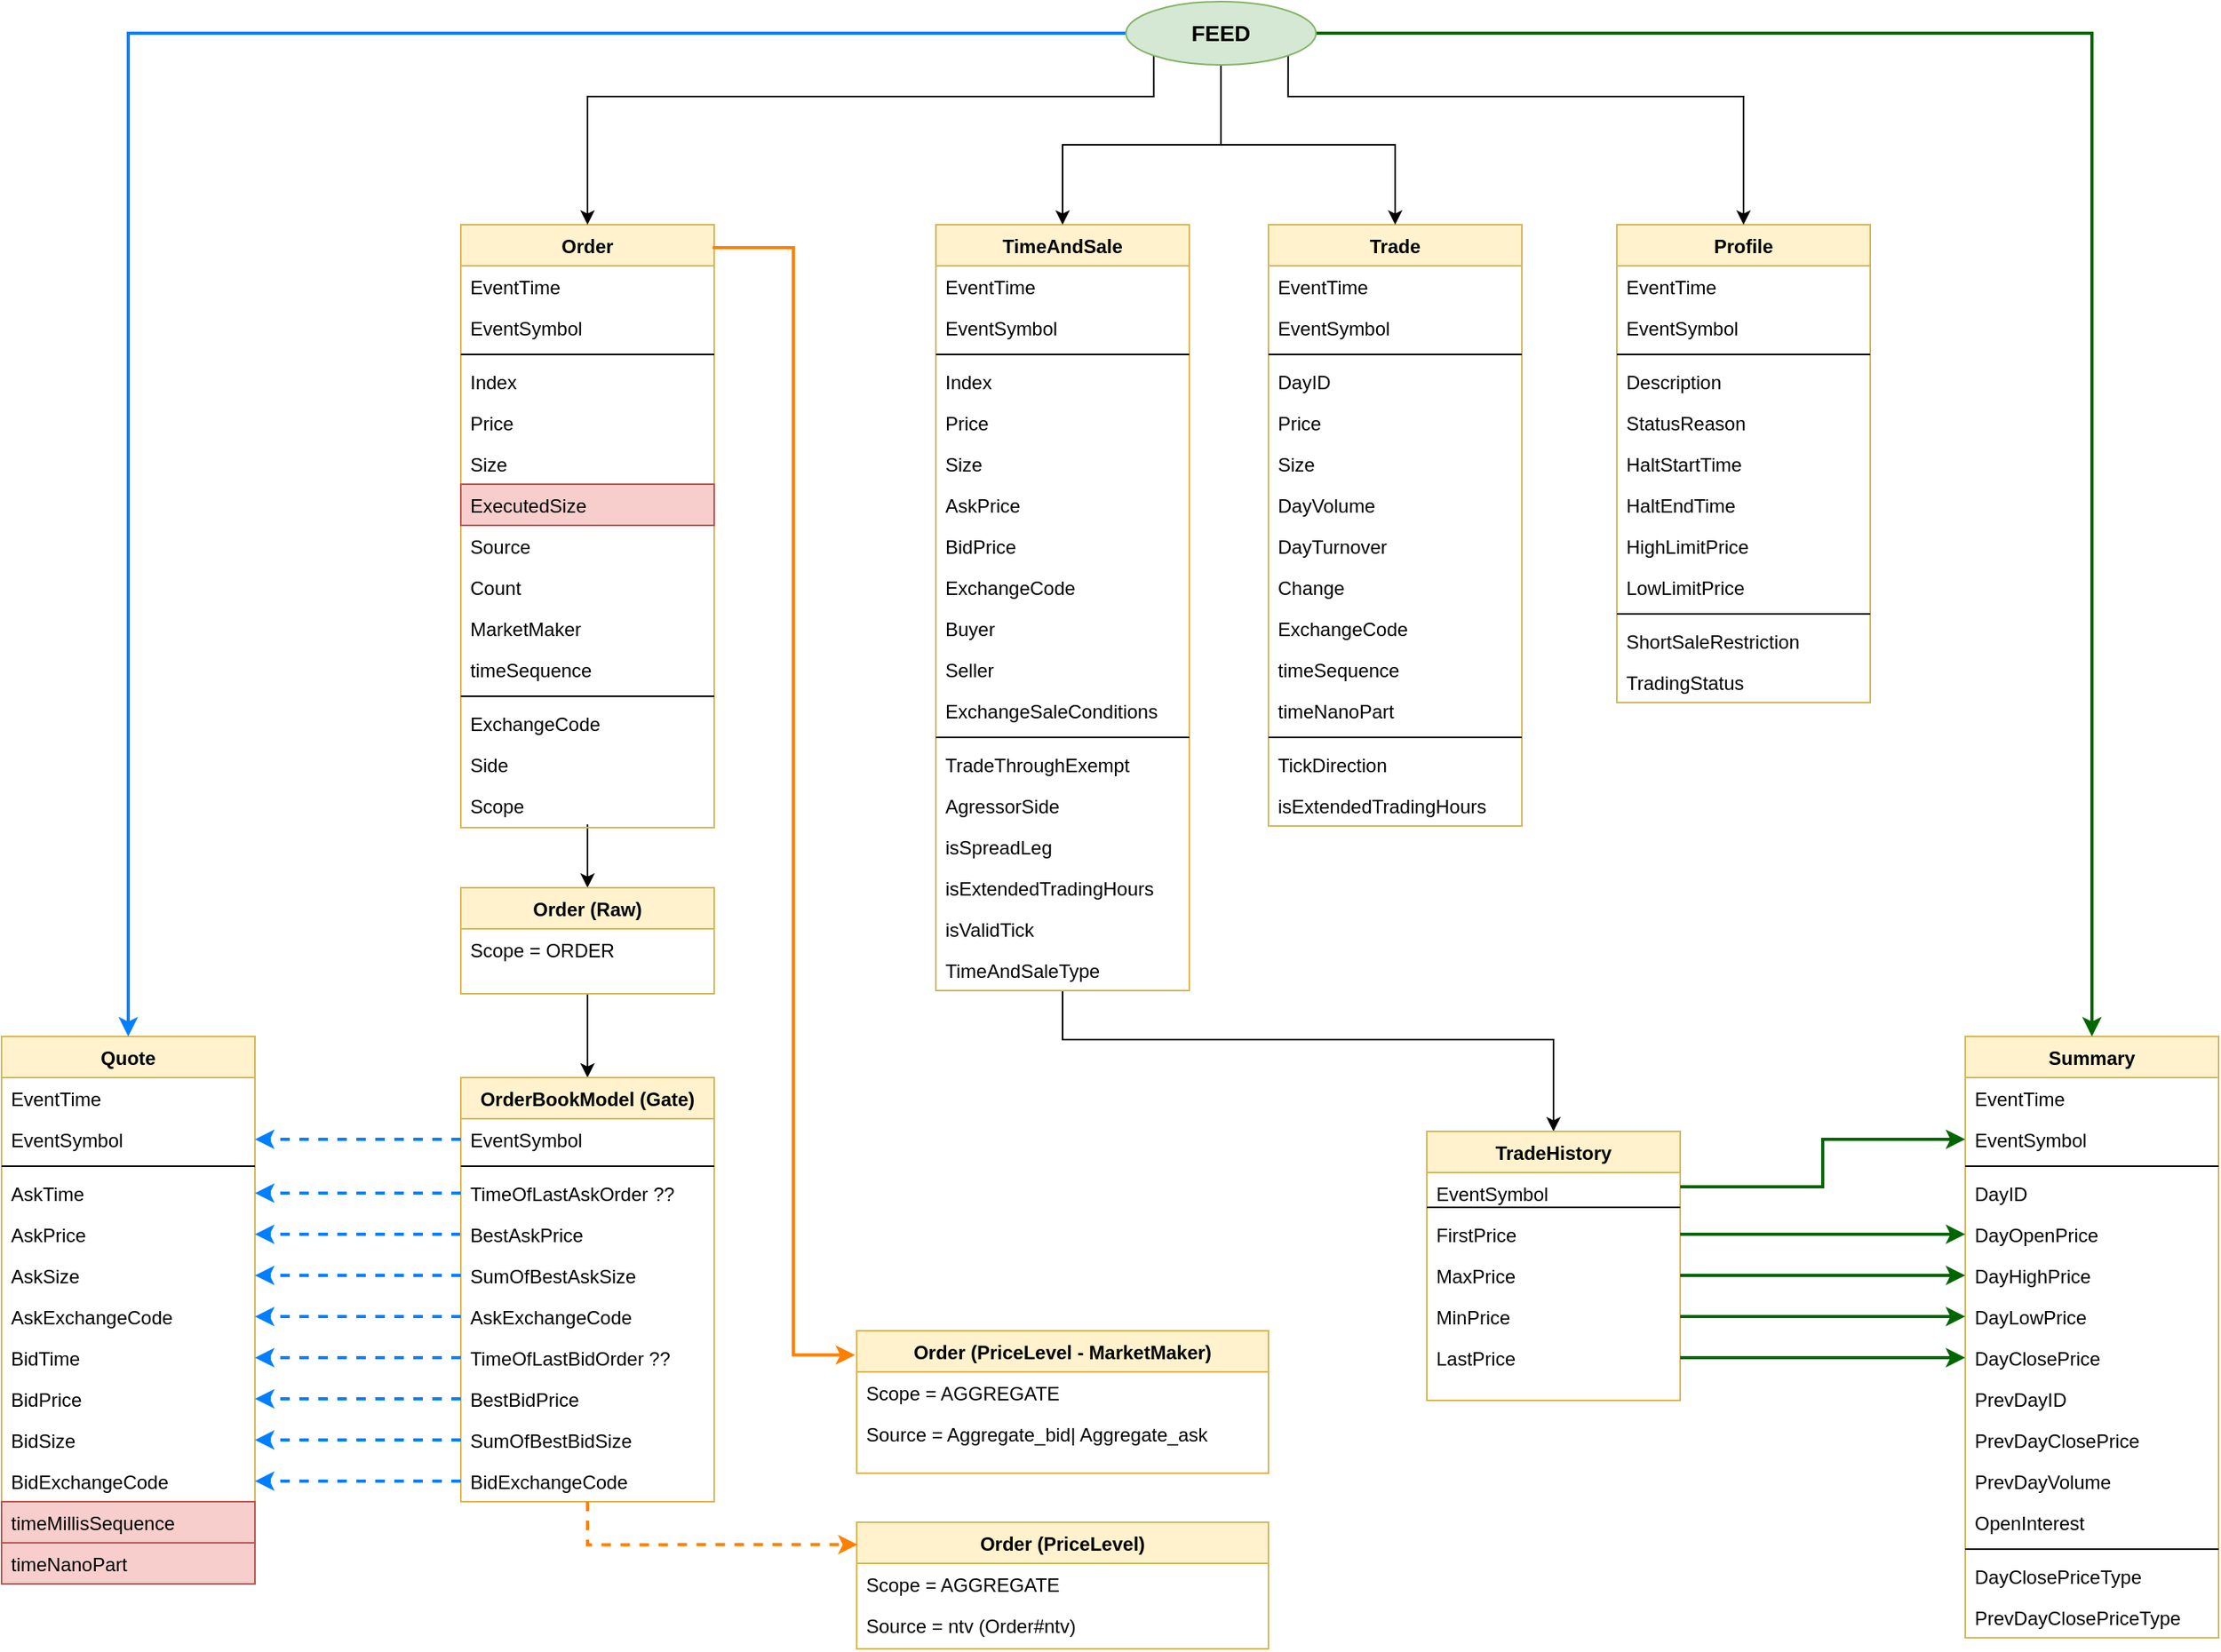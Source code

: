 <mxfile version="14.4.8" type="github">
  <diagram id="C5RBs43oDa-KdzZeNtuy" name="Page-1">
    <mxGraphModel dx="1422" dy="1931" grid="1" gridSize="10" guides="1" tooltips="1" connect="1" arrows="1" fold="1" page="1" pageScale="1" pageWidth="827" pageHeight="1169" math="0" shadow="0">
      <root>
        <mxCell id="WIyWlLk6GJQsqaUBKTNV-0" />
        <mxCell id="WIyWlLk6GJQsqaUBKTNV-1" parent="WIyWlLk6GJQsqaUBKTNV-0" />
        <mxCell id="zkfFHV4jXpPFQw0GAbJ--0" value="Quote" style="swimlane;fontStyle=1;align=center;verticalAlign=top;childLayout=stackLayout;horizontal=1;startSize=26;horizontalStack=0;resizeParent=1;resizeLast=0;collapsible=1;marginBottom=0;rounded=0;shadow=0;strokeWidth=1;fillColor=#fff2cc;strokeColor=#d6b656;" parent="WIyWlLk6GJQsqaUBKTNV-1" vertex="1">
          <mxGeometry x="80" y="534" width="160" height="346" as="geometry">
            <mxRectangle x="230" y="140" width="160" height="26" as="alternateBounds" />
          </mxGeometry>
        </mxCell>
        <mxCell id="zkfFHV4jXpPFQw0GAbJ--2" value="EventTime&#xa;" style="text;align=left;verticalAlign=top;spacingLeft=4;spacingRight=4;overflow=hidden;rotatable=0;points=[[0,0.5],[1,0.5]];portConstraint=eastwest;rounded=0;shadow=0;html=0;" parent="zkfFHV4jXpPFQw0GAbJ--0" vertex="1">
          <mxGeometry y="26" width="160" height="26" as="geometry" />
        </mxCell>
        <mxCell id="zkfFHV4jXpPFQw0GAbJ--1" value="EventSymbol" style="text;align=left;verticalAlign=top;spacingLeft=4;spacingRight=4;overflow=hidden;rotatable=0;points=[[0,0.5],[1,0.5]];portConstraint=eastwest;" parent="zkfFHV4jXpPFQw0GAbJ--0" vertex="1">
          <mxGeometry y="52" width="160" height="26" as="geometry" />
        </mxCell>
        <mxCell id="krHpVS8leyjAS-_J_atc-15" value="" style="line;html=1;strokeWidth=1;align=left;verticalAlign=middle;spacingTop=-1;spacingLeft=3;spacingRight=3;rotatable=0;labelPosition=right;points=[];portConstraint=eastwest;" parent="zkfFHV4jXpPFQw0GAbJ--0" vertex="1">
          <mxGeometry y="78" width="160" height="8" as="geometry" />
        </mxCell>
        <mxCell id="krHpVS8leyjAS-_J_atc-2" value="AskTime&#xa;" style="text;align=left;verticalAlign=top;spacingLeft=4;spacingRight=4;overflow=hidden;rotatable=0;points=[[0,0.5],[1,0.5]];portConstraint=eastwest;rounded=0;shadow=0;html=0;" parent="zkfFHV4jXpPFQw0GAbJ--0" vertex="1">
          <mxGeometry y="86" width="160" height="26" as="geometry" />
        </mxCell>
        <mxCell id="zkfFHV4jXpPFQw0GAbJ--3" value="AskPrice" style="text;align=left;verticalAlign=top;spacingLeft=4;spacingRight=4;overflow=hidden;rotatable=0;points=[[0,0.5],[1,0.5]];portConstraint=eastwest;rounded=0;shadow=0;html=0;" parent="zkfFHV4jXpPFQw0GAbJ--0" vertex="1">
          <mxGeometry y="112" width="160" height="26" as="geometry" />
        </mxCell>
        <mxCell id="krHpVS8leyjAS-_J_atc-11" value="AskSize" style="text;align=left;verticalAlign=top;spacingLeft=4;spacingRight=4;overflow=hidden;rotatable=0;points=[[0,0.5],[1,0.5]];portConstraint=eastwest;rounded=0;shadow=0;html=0;" parent="zkfFHV4jXpPFQw0GAbJ--0" vertex="1">
          <mxGeometry y="138" width="160" height="26" as="geometry" />
        </mxCell>
        <mxCell id="krHpVS8leyjAS-_J_atc-10" value="AskExchangeCode" style="text;align=left;verticalAlign=top;spacingLeft=4;spacingRight=4;overflow=hidden;rotatable=0;points=[[0,0.5],[1,0.5]];portConstraint=eastwest;rounded=0;shadow=0;html=0;" parent="zkfFHV4jXpPFQw0GAbJ--0" vertex="1">
          <mxGeometry y="164" width="160" height="26" as="geometry" />
        </mxCell>
        <mxCell id="krHpVS8leyjAS-_J_atc-8" value="BidTime&#xa;" style="text;align=left;verticalAlign=top;spacingLeft=4;spacingRight=4;overflow=hidden;rotatable=0;points=[[0,0.5],[1,0.5]];portConstraint=eastwest;rounded=0;shadow=0;html=0;" parent="zkfFHV4jXpPFQw0GAbJ--0" vertex="1">
          <mxGeometry y="190" width="160" height="26" as="geometry" />
        </mxCell>
        <mxCell id="krHpVS8leyjAS-_J_atc-9" value="BidPrice" style="text;align=left;verticalAlign=top;spacingLeft=4;spacingRight=4;overflow=hidden;rotatable=0;points=[[0,0.5],[1,0.5]];portConstraint=eastwest;rounded=0;shadow=0;html=0;" parent="zkfFHV4jXpPFQw0GAbJ--0" vertex="1">
          <mxGeometry y="216" width="160" height="26" as="geometry" />
        </mxCell>
        <mxCell id="krHpVS8leyjAS-_J_atc-12" value="BidSize" style="text;align=left;verticalAlign=top;spacingLeft=4;spacingRight=4;overflow=hidden;rotatable=0;points=[[0,0.5],[1,0.5]];portConstraint=eastwest;rounded=0;shadow=0;html=0;" parent="zkfFHV4jXpPFQw0GAbJ--0" vertex="1">
          <mxGeometry y="242" width="160" height="26" as="geometry" />
        </mxCell>
        <mxCell id="krHpVS8leyjAS-_J_atc-7" value="BidExchangeCode" style="text;align=left;verticalAlign=top;spacingLeft=4;spacingRight=4;overflow=hidden;rotatable=0;points=[[0,0.5],[1,0.5]];portConstraint=eastwest;rounded=0;shadow=0;html=0;" parent="zkfFHV4jXpPFQw0GAbJ--0" vertex="1">
          <mxGeometry y="268" width="160" height="26" as="geometry" />
        </mxCell>
        <mxCell id="krHpVS8leyjAS-_J_atc-13" value="timeMillisSequence" style="text;align=left;verticalAlign=top;spacingLeft=4;spacingRight=4;overflow=hidden;rotatable=0;points=[[0,0.5],[1,0.5]];portConstraint=eastwest;rounded=0;shadow=0;html=0;fillColor=#f8cecc;strokeColor=#b85450;" parent="zkfFHV4jXpPFQw0GAbJ--0" vertex="1">
          <mxGeometry y="294" width="160" height="26" as="geometry" />
        </mxCell>
        <mxCell id="krHpVS8leyjAS-_J_atc-73" value="timeNanoPart" style="text;align=left;verticalAlign=top;spacingLeft=4;spacingRight=4;overflow=hidden;rotatable=0;points=[[0,0.5],[1,0.5]];portConstraint=eastwest;fillColor=#f8cecc;strokeColor=#b85450;" parent="zkfFHV4jXpPFQw0GAbJ--0" vertex="1">
          <mxGeometry y="320" width="160" height="26" as="geometry" />
        </mxCell>
        <mxCell id="j6tMe1O-KUq-dETf8OQF-7" style="edgeStyle=orthogonalEdgeStyle;rounded=0;orthogonalLoop=1;jettySize=auto;html=1;entryX=0.5;entryY=0;entryDx=0;entryDy=0;" parent="WIyWlLk6GJQsqaUBKTNV-1" source="zkfFHV4jXpPFQw0GAbJ--6" target="j6tMe1O-KUq-dETf8OQF-0" edge="1">
          <mxGeometry relative="1" as="geometry">
            <Array as="points">
              <mxPoint x="750" y="536" />
              <mxPoint x="1060" y="536" />
            </Array>
          </mxGeometry>
        </mxCell>
        <mxCell id="zkfFHV4jXpPFQw0GAbJ--6" value="TimeAndSale" style="swimlane;fontStyle=1;align=center;verticalAlign=top;childLayout=stackLayout;horizontal=1;startSize=26;horizontalStack=0;resizeParent=1;resizeLast=0;collapsible=1;marginBottom=0;rounded=0;shadow=0;strokeWidth=1;fillColor=#fff2cc;strokeColor=#d6b656;" parent="WIyWlLk6GJQsqaUBKTNV-1" vertex="1">
          <mxGeometry x="670" y="21" width="160" height="484" as="geometry">
            <mxRectangle x="80" y="440" width="160" height="26" as="alternateBounds" />
          </mxGeometry>
        </mxCell>
        <mxCell id="krHpVS8leyjAS-_J_atc-5" value="EventTime&#xa;" style="text;align=left;verticalAlign=top;spacingLeft=4;spacingRight=4;overflow=hidden;rotatable=0;points=[[0,0.5],[1,0.5]];portConstraint=eastwest;rounded=0;shadow=0;html=0;" parent="zkfFHV4jXpPFQw0GAbJ--6" vertex="1">
          <mxGeometry y="26" width="160" height="26" as="geometry" />
        </mxCell>
        <mxCell id="krHpVS8leyjAS-_J_atc-6" value="EventSymbol" style="text;align=left;verticalAlign=top;spacingLeft=4;spacingRight=4;overflow=hidden;rotatable=0;points=[[0,0.5],[1,0.5]];portConstraint=eastwest;" parent="zkfFHV4jXpPFQw0GAbJ--6" vertex="1">
          <mxGeometry y="52" width="160" height="26" as="geometry" />
        </mxCell>
        <mxCell id="zkfFHV4jXpPFQw0GAbJ--9" value="" style="line;html=1;strokeWidth=1;align=left;verticalAlign=middle;spacingTop=-1;spacingLeft=3;spacingRight=3;rotatable=0;labelPosition=right;points=[];portConstraint=eastwest;" parent="zkfFHV4jXpPFQw0GAbJ--6" vertex="1">
          <mxGeometry y="78" width="160" height="8" as="geometry" />
        </mxCell>
        <mxCell id="krHpVS8leyjAS-_J_atc-26" value="Index" style="text;align=left;verticalAlign=top;spacingLeft=4;spacingRight=4;overflow=hidden;rotatable=0;points=[[0,0.5],[1,0.5]];portConstraint=eastwest;" parent="zkfFHV4jXpPFQw0GAbJ--6" vertex="1">
          <mxGeometry y="86" width="160" height="26" as="geometry" />
        </mxCell>
        <mxCell id="krHpVS8leyjAS-_J_atc-22" value="Price" style="text;align=left;verticalAlign=top;spacingLeft=4;spacingRight=4;overflow=hidden;rotatable=0;points=[[0,0.5],[1,0.5]];portConstraint=eastwest;" parent="zkfFHV4jXpPFQw0GAbJ--6" vertex="1">
          <mxGeometry y="112" width="160" height="26" as="geometry" />
        </mxCell>
        <mxCell id="krHpVS8leyjAS-_J_atc-23" value="Size" style="text;align=left;verticalAlign=top;spacingLeft=4;spacingRight=4;overflow=hidden;rotatable=0;points=[[0,0.5],[1,0.5]];portConstraint=eastwest;" parent="zkfFHV4jXpPFQw0GAbJ--6" vertex="1">
          <mxGeometry y="138" width="160" height="26" as="geometry" />
        </mxCell>
        <mxCell id="krHpVS8leyjAS-_J_atc-24" value="AskPrice" style="text;align=left;verticalAlign=top;spacingLeft=4;spacingRight=4;overflow=hidden;rotatable=0;points=[[0,0.5],[1,0.5]];portConstraint=eastwest;rounded=0;shadow=0;html=0;" parent="zkfFHV4jXpPFQw0GAbJ--6" vertex="1">
          <mxGeometry y="164" width="160" height="26" as="geometry" />
        </mxCell>
        <mxCell id="krHpVS8leyjAS-_J_atc-25" value="BidPrice" style="text;align=left;verticalAlign=top;spacingLeft=4;spacingRight=4;overflow=hidden;rotatable=0;points=[[0,0.5],[1,0.5]];portConstraint=eastwest;rounded=0;shadow=0;html=0;" parent="zkfFHV4jXpPFQw0GAbJ--6" vertex="1">
          <mxGeometry y="190" width="160" height="26" as="geometry" />
        </mxCell>
        <mxCell id="krHpVS8leyjAS-_J_atc-27" value="ExchangeCode" style="text;align=left;verticalAlign=top;spacingLeft=4;spacingRight=4;overflow=hidden;rotatable=0;points=[[0,0.5],[1,0.5]];portConstraint=eastwest;" parent="zkfFHV4jXpPFQw0GAbJ--6" vertex="1">
          <mxGeometry y="216" width="160" height="26" as="geometry" />
        </mxCell>
        <mxCell id="krHpVS8leyjAS-_J_atc-29" value="Buyer" style="text;align=left;verticalAlign=top;spacingLeft=4;spacingRight=4;overflow=hidden;rotatable=0;points=[[0,0.5],[1,0.5]];portConstraint=eastwest;" parent="zkfFHV4jXpPFQw0GAbJ--6" vertex="1">
          <mxGeometry y="242" width="160" height="26" as="geometry" />
        </mxCell>
        <mxCell id="krHpVS8leyjAS-_J_atc-30" value="Seller" style="text;align=left;verticalAlign=top;spacingLeft=4;spacingRight=4;overflow=hidden;rotatable=0;points=[[0,0.5],[1,0.5]];portConstraint=eastwest;" parent="zkfFHV4jXpPFQw0GAbJ--6" vertex="1">
          <mxGeometry y="268" width="160" height="26" as="geometry" />
        </mxCell>
        <mxCell id="krHpVS8leyjAS-_J_atc-31" value="ExchangeSaleConditions" style="text;align=left;verticalAlign=top;spacingLeft=4;spacingRight=4;overflow=hidden;rotatable=0;points=[[0,0.5],[1,0.5]];portConstraint=eastwest;" parent="zkfFHV4jXpPFQw0GAbJ--6" vertex="1">
          <mxGeometry y="294" width="160" height="26" as="geometry" />
        </mxCell>
        <mxCell id="krHpVS8leyjAS-_J_atc-38" value="" style="line;html=1;strokeWidth=1;align=left;verticalAlign=middle;spacingTop=-1;spacingLeft=3;spacingRight=3;rotatable=0;labelPosition=right;points=[];portConstraint=eastwest;" parent="zkfFHV4jXpPFQw0GAbJ--6" vertex="1">
          <mxGeometry y="320" width="160" height="8" as="geometry" />
        </mxCell>
        <mxCell id="krHpVS8leyjAS-_J_atc-32" value="TradeThroughExempt" style="text;align=left;verticalAlign=top;spacingLeft=4;spacingRight=4;overflow=hidden;rotatable=0;points=[[0,0.5],[1,0.5]];portConstraint=eastwest;" parent="zkfFHV4jXpPFQw0GAbJ--6" vertex="1">
          <mxGeometry y="328" width="160" height="26" as="geometry" />
        </mxCell>
        <mxCell id="krHpVS8leyjAS-_J_atc-33" value="AgressorSide" style="text;align=left;verticalAlign=top;spacingLeft=4;spacingRight=4;overflow=hidden;rotatable=0;points=[[0,0.5],[1,0.5]];portConstraint=eastwest;" parent="zkfFHV4jXpPFQw0GAbJ--6" vertex="1">
          <mxGeometry y="354" width="160" height="26" as="geometry" />
        </mxCell>
        <mxCell id="krHpVS8leyjAS-_J_atc-34" value="isSpreadLeg" style="text;align=left;verticalAlign=top;spacingLeft=4;spacingRight=4;overflow=hidden;rotatable=0;points=[[0,0.5],[1,0.5]];portConstraint=eastwest;" parent="zkfFHV4jXpPFQw0GAbJ--6" vertex="1">
          <mxGeometry y="380" width="160" height="26" as="geometry" />
        </mxCell>
        <mxCell id="krHpVS8leyjAS-_J_atc-35" value="isExtendedTradingHours" style="text;align=left;verticalAlign=top;spacingLeft=4;spacingRight=4;overflow=hidden;rotatable=0;points=[[0,0.5],[1,0.5]];portConstraint=eastwest;" parent="zkfFHV4jXpPFQw0GAbJ--6" vertex="1">
          <mxGeometry y="406" width="160" height="26" as="geometry" />
        </mxCell>
        <mxCell id="krHpVS8leyjAS-_J_atc-36" value="isValidTick" style="text;align=left;verticalAlign=top;spacingLeft=4;spacingRight=4;overflow=hidden;rotatable=0;points=[[0,0.5],[1,0.5]];portConstraint=eastwest;" parent="zkfFHV4jXpPFQw0GAbJ--6" vertex="1">
          <mxGeometry y="432" width="160" height="26" as="geometry" />
        </mxCell>
        <mxCell id="krHpVS8leyjAS-_J_atc-37" value="TimeAndSaleType" style="text;align=left;verticalAlign=top;spacingLeft=4;spacingRight=4;overflow=hidden;rotatable=0;points=[[0,0.5],[1,0.5]];portConstraint=eastwest;" parent="zkfFHV4jXpPFQw0GAbJ--6" vertex="1">
          <mxGeometry y="458" width="160" height="26" as="geometry" />
        </mxCell>
        <mxCell id="zkfFHV4jXpPFQw0GAbJ--13" value="Summary" style="swimlane;fontStyle=1;align=center;verticalAlign=top;childLayout=stackLayout;horizontal=1;startSize=26;horizontalStack=0;resizeParent=1;resizeLast=0;collapsible=1;marginBottom=0;rounded=0;shadow=0;strokeWidth=1;fillColor=#fff2cc;strokeColor=#d6b656;" parent="WIyWlLk6GJQsqaUBKTNV-1" vertex="1">
          <mxGeometry x="1320" y="534" width="160" height="380" as="geometry">
            <mxRectangle x="340" y="380" width="170" height="26" as="alternateBounds" />
          </mxGeometry>
        </mxCell>
        <mxCell id="krHpVS8leyjAS-_J_atc-3" value="EventTime&#xa;" style="text;align=left;verticalAlign=top;spacingLeft=4;spacingRight=4;overflow=hidden;rotatable=0;points=[[0,0.5],[1,0.5]];portConstraint=eastwest;rounded=0;shadow=0;html=0;" parent="zkfFHV4jXpPFQw0GAbJ--13" vertex="1">
          <mxGeometry y="26" width="160" height="26" as="geometry" />
        </mxCell>
        <mxCell id="krHpVS8leyjAS-_J_atc-4" value="EventSymbol" style="text;align=left;verticalAlign=top;spacingLeft=4;spacingRight=4;overflow=hidden;rotatable=0;points=[[0,0.5],[1,0.5]];portConstraint=eastwest;" parent="zkfFHV4jXpPFQw0GAbJ--13" vertex="1">
          <mxGeometry y="52" width="160" height="26" as="geometry" />
        </mxCell>
        <mxCell id="krHpVS8leyjAS-_J_atc-16" value="" style="line;html=1;strokeWidth=1;align=left;verticalAlign=middle;spacingTop=-1;spacingLeft=3;spacingRight=3;rotatable=0;labelPosition=right;points=[];portConstraint=eastwest;" parent="zkfFHV4jXpPFQw0GAbJ--13" vertex="1">
          <mxGeometry y="78" width="160" height="8" as="geometry" />
        </mxCell>
        <mxCell id="krHpVS8leyjAS-_J_atc-74" value="DayID" style="text;align=left;verticalAlign=top;spacingLeft=4;spacingRight=4;overflow=hidden;rotatable=0;points=[[0,0.5],[1,0.5]];portConstraint=eastwest;" parent="zkfFHV4jXpPFQw0GAbJ--13" vertex="1">
          <mxGeometry y="86" width="160" height="26" as="geometry" />
        </mxCell>
        <mxCell id="krHpVS8leyjAS-_J_atc-75" value="DayOpenPrice" style="text;align=left;verticalAlign=top;spacingLeft=4;spacingRight=4;overflow=hidden;rotatable=0;points=[[0,0.5],[1,0.5]];portConstraint=eastwest;" parent="zkfFHV4jXpPFQw0GAbJ--13" vertex="1">
          <mxGeometry y="112" width="160" height="26" as="geometry" />
        </mxCell>
        <mxCell id="krHpVS8leyjAS-_J_atc-76" value="DayHighPrice" style="text;align=left;verticalAlign=top;spacingLeft=4;spacingRight=4;overflow=hidden;rotatable=0;points=[[0,0.5],[1,0.5]];portConstraint=eastwest;" parent="zkfFHV4jXpPFQw0GAbJ--13" vertex="1">
          <mxGeometry y="138" width="160" height="26" as="geometry" />
        </mxCell>
        <mxCell id="krHpVS8leyjAS-_J_atc-77" value="DayLowPrice" style="text;align=left;verticalAlign=top;spacingLeft=4;spacingRight=4;overflow=hidden;rotatable=0;points=[[0,0.5],[1,0.5]];portConstraint=eastwest;" parent="zkfFHV4jXpPFQw0GAbJ--13" vertex="1">
          <mxGeometry y="164" width="160" height="26" as="geometry" />
        </mxCell>
        <mxCell id="krHpVS8leyjAS-_J_atc-78" value="DayClosePrice" style="text;align=left;verticalAlign=top;spacingLeft=4;spacingRight=4;overflow=hidden;rotatable=0;points=[[0,0.5],[1,0.5]];portConstraint=eastwest;" parent="zkfFHV4jXpPFQw0GAbJ--13" vertex="1">
          <mxGeometry y="190" width="160" height="26" as="geometry" />
        </mxCell>
        <mxCell id="krHpVS8leyjAS-_J_atc-79" value="PrevDayID" style="text;align=left;verticalAlign=top;spacingLeft=4;spacingRight=4;overflow=hidden;rotatable=0;points=[[0,0.5],[1,0.5]];portConstraint=eastwest;" parent="zkfFHV4jXpPFQw0GAbJ--13" vertex="1">
          <mxGeometry y="216" width="160" height="26" as="geometry" />
        </mxCell>
        <mxCell id="krHpVS8leyjAS-_J_atc-80" value="PrevDayClosePrice" style="text;align=left;verticalAlign=top;spacingLeft=4;spacingRight=4;overflow=hidden;rotatable=0;points=[[0,0.5],[1,0.5]];portConstraint=eastwest;" parent="zkfFHV4jXpPFQw0GAbJ--13" vertex="1">
          <mxGeometry y="242" width="160" height="26" as="geometry" />
        </mxCell>
        <mxCell id="krHpVS8leyjAS-_J_atc-81" value="PrevDayVolume" style="text;align=left;verticalAlign=top;spacingLeft=4;spacingRight=4;overflow=hidden;rotatable=0;points=[[0,0.5],[1,0.5]];portConstraint=eastwest;" parent="zkfFHV4jXpPFQw0GAbJ--13" vertex="1">
          <mxGeometry y="268" width="160" height="26" as="geometry" />
        </mxCell>
        <mxCell id="krHpVS8leyjAS-_J_atc-82" value="OpenInterest" style="text;align=left;verticalAlign=top;spacingLeft=4;spacingRight=4;overflow=hidden;rotatable=0;points=[[0,0.5],[1,0.5]];portConstraint=eastwest;" parent="zkfFHV4jXpPFQw0GAbJ--13" vertex="1">
          <mxGeometry y="294" width="160" height="26" as="geometry" />
        </mxCell>
        <mxCell id="krHpVS8leyjAS-_J_atc-85" value="" style="line;html=1;strokeWidth=1;align=left;verticalAlign=middle;spacingTop=-1;spacingLeft=3;spacingRight=3;rotatable=0;labelPosition=right;points=[];portConstraint=eastwest;" parent="zkfFHV4jXpPFQw0GAbJ--13" vertex="1">
          <mxGeometry y="320" width="160" height="8" as="geometry" />
        </mxCell>
        <mxCell id="krHpVS8leyjAS-_J_atc-83" value="DayClosePriceType" style="text;align=left;verticalAlign=top;spacingLeft=4;spacingRight=4;overflow=hidden;rotatable=0;points=[[0,0.5],[1,0.5]];portConstraint=eastwest;" parent="zkfFHV4jXpPFQw0GAbJ--13" vertex="1">
          <mxGeometry y="328" width="160" height="26" as="geometry" />
        </mxCell>
        <mxCell id="krHpVS8leyjAS-_J_atc-84" value="PrevDayClosePriceType" style="text;align=left;verticalAlign=top;spacingLeft=4;spacingRight=4;overflow=hidden;rotatable=0;points=[[0,0.5],[1,0.5]];portConstraint=eastwest;" parent="zkfFHV4jXpPFQw0GAbJ--13" vertex="1">
          <mxGeometry y="354" width="160" height="26" as="geometry" />
        </mxCell>
        <mxCell id="krHpVS8leyjAS-_J_atc-126" style="edgeStyle=orthogonalEdgeStyle;rounded=0;orthogonalLoop=1;jettySize=auto;html=1;entryX=0.5;entryY=0;entryDx=0;entryDy=0;fontSize=14;exitX=0.5;exitY=1;exitDx=0;exitDy=0;" parent="WIyWlLk6GJQsqaUBKTNV-1" source="krHpVS8leyjAS-_J_atc-171" target="krHpVS8leyjAS-_J_atc-103" edge="1">
          <mxGeometry relative="1" as="geometry" />
        </mxCell>
        <mxCell id="krHpVS8leyjAS-_J_atc-174" style="edgeStyle=orthogonalEdgeStyle;rounded=0;orthogonalLoop=1;jettySize=auto;html=1;entryX=0.5;entryY=0;entryDx=0;entryDy=0;strokeWidth=1;fontSize=14;exitX=0.5;exitY=1;exitDx=0;exitDy=0;" parent="WIyWlLk6GJQsqaUBKTNV-1" source="zkfFHV4jXpPFQw0GAbJ--17" target="krHpVS8leyjAS-_J_atc-171" edge="1">
          <mxGeometry relative="1" as="geometry">
            <mxPoint x="460" y="410" as="sourcePoint" />
            <Array as="points">
              <mxPoint x="450" y="400" />
              <mxPoint x="450" y="400" />
            </Array>
          </mxGeometry>
        </mxCell>
        <mxCell id="zkfFHV4jXpPFQw0GAbJ--17" value="Order" style="swimlane;fontStyle=1;align=center;verticalAlign=top;childLayout=stackLayout;horizontal=1;startSize=26;horizontalStack=0;resizeParent=1;resizeLast=0;collapsible=1;marginBottom=0;rounded=0;shadow=0;strokeWidth=1;fillColor=#fff2cc;strokeColor=#d6b656;" parent="WIyWlLk6GJQsqaUBKTNV-1" vertex="1">
          <mxGeometry x="370" y="21" width="160" height="381" as="geometry">
            <mxRectangle x="550" y="140" width="160" height="26" as="alternateBounds" />
          </mxGeometry>
        </mxCell>
        <mxCell id="krHpVS8leyjAS-_J_atc-1" value="EventTime&#xa;" style="text;align=left;verticalAlign=top;spacingLeft=4;spacingRight=4;overflow=hidden;rotatable=0;points=[[0,0.5],[1,0.5]];portConstraint=eastwest;rounded=0;shadow=0;html=0;" parent="zkfFHV4jXpPFQw0GAbJ--17" vertex="1">
          <mxGeometry y="26" width="160" height="26" as="geometry" />
        </mxCell>
        <mxCell id="krHpVS8leyjAS-_J_atc-0" value="EventSymbol" style="text;align=left;verticalAlign=top;spacingLeft=4;spacingRight=4;overflow=hidden;rotatable=0;points=[[0,0.5],[1,0.5]];portConstraint=eastwest;" parent="zkfFHV4jXpPFQw0GAbJ--17" vertex="1">
          <mxGeometry y="52" width="160" height="26" as="geometry" />
        </mxCell>
        <mxCell id="krHpVS8leyjAS-_J_atc-14" value="" style="line;html=1;strokeWidth=1;align=left;verticalAlign=middle;spacingTop=-1;spacingLeft=3;spacingRight=3;rotatable=0;labelPosition=right;points=[];portConstraint=eastwest;" parent="zkfFHV4jXpPFQw0GAbJ--17" vertex="1">
          <mxGeometry y="78" width="160" height="8" as="geometry" />
        </mxCell>
        <mxCell id="zkfFHV4jXpPFQw0GAbJ--18" value="Index" style="text;align=left;verticalAlign=top;spacingLeft=4;spacingRight=4;overflow=hidden;rotatable=0;points=[[0,0.5],[1,0.5]];portConstraint=eastwest;" parent="zkfFHV4jXpPFQw0GAbJ--17" vertex="1">
          <mxGeometry y="86" width="160" height="26" as="geometry" />
        </mxCell>
        <mxCell id="krHpVS8leyjAS-_J_atc-17" value="Price" style="text;align=left;verticalAlign=top;spacingLeft=4;spacingRight=4;overflow=hidden;rotatable=0;points=[[0,0.5],[1,0.5]];portConstraint=eastwest;" parent="zkfFHV4jXpPFQw0GAbJ--17" vertex="1">
          <mxGeometry y="112" width="160" height="26" as="geometry" />
        </mxCell>
        <mxCell id="krHpVS8leyjAS-_J_atc-18" value="Size" style="text;align=left;verticalAlign=top;spacingLeft=4;spacingRight=4;overflow=hidden;rotatable=0;points=[[0,0.5],[1,0.5]];portConstraint=eastwest;" parent="zkfFHV4jXpPFQw0GAbJ--17" vertex="1">
          <mxGeometry y="138" width="160" height="26" as="geometry" />
        </mxCell>
        <mxCell id="krHpVS8leyjAS-_J_atc-20" value="ExecutedSize" style="text;align=left;verticalAlign=top;spacingLeft=4;spacingRight=4;overflow=hidden;rotatable=0;points=[[0,0.5],[1,0.5]];portConstraint=eastwest;fillColor=#f8cecc;strokeColor=#b85450;" parent="zkfFHV4jXpPFQw0GAbJ--17" vertex="1">
          <mxGeometry y="164" width="160" height="26" as="geometry" />
        </mxCell>
        <mxCell id="krHpVS8leyjAS-_J_atc-21" value="Source" style="text;align=left;verticalAlign=top;spacingLeft=4;spacingRight=4;overflow=hidden;rotatable=0;points=[[0,0.5],[1,0.5]];portConstraint=eastwest;" parent="zkfFHV4jXpPFQw0GAbJ--17" vertex="1">
          <mxGeometry y="190" width="160" height="26" as="geometry" />
        </mxCell>
        <mxCell id="zkfFHV4jXpPFQw0GAbJ--22" value="Count" style="text;align=left;verticalAlign=top;spacingLeft=4;spacingRight=4;overflow=hidden;rotatable=0;points=[[0,0.5],[1,0.5]];portConstraint=eastwest;rounded=0;shadow=0;html=0;" parent="zkfFHV4jXpPFQw0GAbJ--17" vertex="1">
          <mxGeometry y="216" width="160" height="26" as="geometry" />
        </mxCell>
        <mxCell id="zkfFHV4jXpPFQw0GAbJ--21" value="MarketMaker" style="text;align=left;verticalAlign=top;spacingLeft=4;spacingRight=4;overflow=hidden;rotatable=0;points=[[0,0.5],[1,0.5]];portConstraint=eastwest;rounded=0;shadow=0;html=0;" parent="zkfFHV4jXpPFQw0GAbJ--17" vertex="1">
          <mxGeometry y="242" width="160" height="26" as="geometry" />
        </mxCell>
        <mxCell id="zkfFHV4jXpPFQw0GAbJ--24" value="timeSequence" style="text;align=left;verticalAlign=top;spacingLeft=4;spacingRight=4;overflow=hidden;rotatable=0;points=[[0,0.5],[1,0.5]];portConstraint=eastwest;" parent="zkfFHV4jXpPFQw0GAbJ--17" vertex="1">
          <mxGeometry y="268" width="160" height="26" as="geometry" />
        </mxCell>
        <mxCell id="krHpVS8leyjAS-_J_atc-39" value="" style="line;html=1;strokeWidth=1;align=left;verticalAlign=middle;spacingTop=-1;spacingLeft=3;spacingRight=3;rotatable=0;labelPosition=right;points=[];portConstraint=eastwest;" parent="zkfFHV4jXpPFQw0GAbJ--17" vertex="1">
          <mxGeometry y="294" width="160" height="8" as="geometry" />
        </mxCell>
        <mxCell id="zkfFHV4jXpPFQw0GAbJ--25" value="ExchangeCode" style="text;align=left;verticalAlign=top;spacingLeft=4;spacingRight=4;overflow=hidden;rotatable=0;points=[[0,0.5],[1,0.5]];portConstraint=eastwest;" parent="zkfFHV4jXpPFQw0GAbJ--17" vertex="1">
          <mxGeometry y="302" width="160" height="26" as="geometry" />
        </mxCell>
        <mxCell id="zkfFHV4jXpPFQw0GAbJ--20" value="Side" style="text;align=left;verticalAlign=top;spacingLeft=4;spacingRight=4;overflow=hidden;rotatable=0;points=[[0,0.5],[1,0.5]];portConstraint=eastwest;rounded=0;shadow=0;html=0;" parent="zkfFHV4jXpPFQw0GAbJ--17" vertex="1">
          <mxGeometry y="328" width="160" height="26" as="geometry" />
        </mxCell>
        <mxCell id="zkfFHV4jXpPFQw0GAbJ--19" value="Scope" style="text;align=left;verticalAlign=top;spacingLeft=4;spacingRight=4;overflow=hidden;rotatable=0;points=[[0,0.5],[1,0.5]];portConstraint=eastwest;rounded=0;shadow=0;html=0;" parent="zkfFHV4jXpPFQw0GAbJ--17" vertex="1">
          <mxGeometry y="354" width="160" height="26" as="geometry" />
        </mxCell>
        <mxCell id="krHpVS8leyjAS-_J_atc-40" value="Trade" style="swimlane;fontStyle=1;align=center;verticalAlign=top;childLayout=stackLayout;horizontal=1;startSize=26;horizontalStack=0;resizeParent=1;resizeLast=0;collapsible=1;marginBottom=0;rounded=0;shadow=0;strokeWidth=1;fillColor=#fff2cc;strokeColor=#d6b656;" parent="WIyWlLk6GJQsqaUBKTNV-1" vertex="1">
          <mxGeometry x="880" y="21" width="160" height="380" as="geometry">
            <mxRectangle x="550" y="140" width="160" height="26" as="alternateBounds" />
          </mxGeometry>
        </mxCell>
        <mxCell id="krHpVS8leyjAS-_J_atc-41" value="EventTime&#xa;" style="text;align=left;verticalAlign=top;spacingLeft=4;spacingRight=4;overflow=hidden;rotatable=0;points=[[0,0.5],[1,0.5]];portConstraint=eastwest;rounded=0;shadow=0;html=0;" parent="krHpVS8leyjAS-_J_atc-40" vertex="1">
          <mxGeometry y="26" width="160" height="26" as="geometry" />
        </mxCell>
        <mxCell id="krHpVS8leyjAS-_J_atc-42" value="EventSymbol" style="text;align=left;verticalAlign=top;spacingLeft=4;spacingRight=4;overflow=hidden;rotatable=0;points=[[0,0.5],[1,0.5]];portConstraint=eastwest;" parent="krHpVS8leyjAS-_J_atc-40" vertex="1">
          <mxGeometry y="52" width="160" height="26" as="geometry" />
        </mxCell>
        <mxCell id="krHpVS8leyjAS-_J_atc-43" value="" style="line;html=1;strokeWidth=1;align=left;verticalAlign=middle;spacingTop=-1;spacingLeft=3;spacingRight=3;rotatable=0;labelPosition=right;points=[];portConstraint=eastwest;" parent="krHpVS8leyjAS-_J_atc-40" vertex="1">
          <mxGeometry y="78" width="160" height="8" as="geometry" />
        </mxCell>
        <mxCell id="CnR2kRdvUNYEmhU5xJ19-0" value="DayID" style="text;align=left;verticalAlign=top;spacingLeft=4;spacingRight=4;overflow=hidden;rotatable=0;points=[[0,0.5],[1,0.5]];portConstraint=eastwest;" vertex="1" parent="krHpVS8leyjAS-_J_atc-40">
          <mxGeometry y="86" width="160" height="26" as="geometry" />
        </mxCell>
        <mxCell id="krHpVS8leyjAS-_J_atc-45" value="Price" style="text;align=left;verticalAlign=top;spacingLeft=4;spacingRight=4;overflow=hidden;rotatable=0;points=[[0,0.5],[1,0.5]];portConstraint=eastwest;" parent="krHpVS8leyjAS-_J_atc-40" vertex="1">
          <mxGeometry y="112" width="160" height="26" as="geometry" />
        </mxCell>
        <mxCell id="krHpVS8leyjAS-_J_atc-46" value="Size" style="text;align=left;verticalAlign=top;spacingLeft=4;spacingRight=4;overflow=hidden;rotatable=0;points=[[0,0.5],[1,0.5]];portConstraint=eastwest;" parent="krHpVS8leyjAS-_J_atc-40" vertex="1">
          <mxGeometry y="138" width="160" height="26" as="geometry" />
        </mxCell>
        <mxCell id="krHpVS8leyjAS-_J_atc-56" value="DayVolume" style="text;align=left;verticalAlign=top;spacingLeft=4;spacingRight=4;overflow=hidden;rotatable=0;points=[[0,0.5],[1,0.5]];portConstraint=eastwest;" parent="krHpVS8leyjAS-_J_atc-40" vertex="1">
          <mxGeometry y="164" width="160" height="26" as="geometry" />
        </mxCell>
        <mxCell id="krHpVS8leyjAS-_J_atc-57" value="DayTurnover" style="text;align=left;verticalAlign=top;spacingLeft=4;spacingRight=4;overflow=hidden;rotatable=0;points=[[0,0.5],[1,0.5]];portConstraint=eastwest;" parent="krHpVS8leyjAS-_J_atc-40" vertex="1">
          <mxGeometry y="190" width="160" height="26" as="geometry" />
        </mxCell>
        <mxCell id="CnR2kRdvUNYEmhU5xJ19-1" value="Change" style="text;align=left;verticalAlign=top;spacingLeft=4;spacingRight=4;overflow=hidden;rotatable=0;points=[[0,0.5],[1,0.5]];portConstraint=eastwest;" vertex="1" parent="krHpVS8leyjAS-_J_atc-40">
          <mxGeometry y="216" width="160" height="26" as="geometry" />
        </mxCell>
        <mxCell id="krHpVS8leyjAS-_J_atc-53" value="ExchangeCode" style="text;align=left;verticalAlign=top;spacingLeft=4;spacingRight=4;overflow=hidden;rotatable=0;points=[[0,0.5],[1,0.5]];portConstraint=eastwest;" parent="krHpVS8leyjAS-_J_atc-40" vertex="1">
          <mxGeometry y="242" width="160" height="26" as="geometry" />
        </mxCell>
        <mxCell id="krHpVS8leyjAS-_J_atc-51" value="timeSequence" style="text;align=left;verticalAlign=top;spacingLeft=4;spacingRight=4;overflow=hidden;rotatable=0;points=[[0,0.5],[1,0.5]];portConstraint=eastwest;" parent="krHpVS8leyjAS-_J_atc-40" vertex="1">
          <mxGeometry y="268" width="160" height="26" as="geometry" />
        </mxCell>
        <mxCell id="krHpVS8leyjAS-_J_atc-58" value="timeNanoPart" style="text;align=left;verticalAlign=top;spacingLeft=4;spacingRight=4;overflow=hidden;rotatable=0;points=[[0,0.5],[1,0.5]];portConstraint=eastwest;" parent="krHpVS8leyjAS-_J_atc-40" vertex="1">
          <mxGeometry y="294" width="160" height="26" as="geometry" />
        </mxCell>
        <mxCell id="krHpVS8leyjAS-_J_atc-52" value="" style="line;html=1;strokeWidth=1;align=left;verticalAlign=middle;spacingTop=-1;spacingLeft=3;spacingRight=3;rotatable=0;labelPosition=right;points=[];portConstraint=eastwest;" parent="krHpVS8leyjAS-_J_atc-40" vertex="1">
          <mxGeometry y="320" width="160" height="8" as="geometry" />
        </mxCell>
        <mxCell id="krHpVS8leyjAS-_J_atc-71" value="TickDirection" style="text;align=left;verticalAlign=top;spacingLeft=4;spacingRight=4;overflow=hidden;rotatable=0;points=[[0,0.5],[1,0.5]];portConstraint=eastwest;" parent="krHpVS8leyjAS-_J_atc-40" vertex="1">
          <mxGeometry y="328" width="160" height="26" as="geometry" />
        </mxCell>
        <mxCell id="krHpVS8leyjAS-_J_atc-72" value="isExtendedTradingHours" style="text;align=left;verticalAlign=top;spacingLeft=4;spacingRight=4;overflow=hidden;rotatable=0;points=[[0,0.5],[1,0.5]];portConstraint=eastwest;" parent="krHpVS8leyjAS-_J_atc-40" vertex="1">
          <mxGeometry y="354" width="160" height="26" as="geometry" />
        </mxCell>
        <mxCell id="krHpVS8leyjAS-_J_atc-86" value="Profile" style="swimlane;fontStyle=1;align=center;verticalAlign=top;childLayout=stackLayout;horizontal=1;startSize=26;horizontalStack=0;resizeParent=1;resizeLast=0;collapsible=1;marginBottom=0;rounded=0;shadow=0;strokeWidth=1;fillColor=#fff2cc;strokeColor=#d6b656;" parent="WIyWlLk6GJQsqaUBKTNV-1" vertex="1">
          <mxGeometry x="1100" y="21" width="160" height="302" as="geometry">
            <mxRectangle x="340" y="380" width="170" height="26" as="alternateBounds" />
          </mxGeometry>
        </mxCell>
        <mxCell id="krHpVS8leyjAS-_J_atc-87" value="EventTime&#xa;" style="text;align=left;verticalAlign=top;spacingLeft=4;spacingRight=4;overflow=hidden;rotatable=0;points=[[0,0.5],[1,0.5]];portConstraint=eastwest;rounded=0;shadow=0;html=0;" parent="krHpVS8leyjAS-_J_atc-86" vertex="1">
          <mxGeometry y="26" width="160" height="26" as="geometry" />
        </mxCell>
        <mxCell id="krHpVS8leyjAS-_J_atc-88" value="EventSymbol" style="text;align=left;verticalAlign=top;spacingLeft=4;spacingRight=4;overflow=hidden;rotatable=0;points=[[0,0.5],[1,0.5]];portConstraint=eastwest;" parent="krHpVS8leyjAS-_J_atc-86" vertex="1">
          <mxGeometry y="52" width="160" height="26" as="geometry" />
        </mxCell>
        <mxCell id="krHpVS8leyjAS-_J_atc-89" value="" style="line;html=1;strokeWidth=1;align=left;verticalAlign=middle;spacingTop=-1;spacingLeft=3;spacingRight=3;rotatable=0;labelPosition=right;points=[];portConstraint=eastwest;" parent="krHpVS8leyjAS-_J_atc-86" vertex="1">
          <mxGeometry y="78" width="160" height="8" as="geometry" />
        </mxCell>
        <mxCell id="krHpVS8leyjAS-_J_atc-90" value="Description" style="text;align=left;verticalAlign=top;spacingLeft=4;spacingRight=4;overflow=hidden;rotatable=0;points=[[0,0.5],[1,0.5]];portConstraint=eastwest;" parent="krHpVS8leyjAS-_J_atc-86" vertex="1">
          <mxGeometry y="86" width="160" height="26" as="geometry" />
        </mxCell>
        <mxCell id="krHpVS8leyjAS-_J_atc-91" value="StatusReason" style="text;align=left;verticalAlign=top;spacingLeft=4;spacingRight=4;overflow=hidden;rotatable=0;points=[[0,0.5],[1,0.5]];portConstraint=eastwest;" parent="krHpVS8leyjAS-_J_atc-86" vertex="1">
          <mxGeometry y="112" width="160" height="26" as="geometry" />
        </mxCell>
        <mxCell id="krHpVS8leyjAS-_J_atc-92" value="HaltStartTime" style="text;align=left;verticalAlign=top;spacingLeft=4;spacingRight=4;overflow=hidden;rotatable=0;points=[[0,0.5],[1,0.5]];portConstraint=eastwest;" parent="krHpVS8leyjAS-_J_atc-86" vertex="1">
          <mxGeometry y="138" width="160" height="26" as="geometry" />
        </mxCell>
        <mxCell id="krHpVS8leyjAS-_J_atc-93" value="HaltEndTime" style="text;align=left;verticalAlign=top;spacingLeft=4;spacingRight=4;overflow=hidden;rotatable=0;points=[[0,0.5],[1,0.5]];portConstraint=eastwest;" parent="krHpVS8leyjAS-_J_atc-86" vertex="1">
          <mxGeometry y="164" width="160" height="26" as="geometry" />
        </mxCell>
        <mxCell id="krHpVS8leyjAS-_J_atc-94" value="HighLimitPrice" style="text;align=left;verticalAlign=top;spacingLeft=4;spacingRight=4;overflow=hidden;rotatable=0;points=[[0,0.5],[1,0.5]];portConstraint=eastwest;" parent="krHpVS8leyjAS-_J_atc-86" vertex="1">
          <mxGeometry y="190" width="160" height="26" as="geometry" />
        </mxCell>
        <mxCell id="krHpVS8leyjAS-_J_atc-95" value="LowLimitPrice" style="text;align=left;verticalAlign=top;spacingLeft=4;spacingRight=4;overflow=hidden;rotatable=0;points=[[0,0.5],[1,0.5]];portConstraint=eastwest;" parent="krHpVS8leyjAS-_J_atc-86" vertex="1">
          <mxGeometry y="216" width="160" height="26" as="geometry" />
        </mxCell>
        <mxCell id="krHpVS8leyjAS-_J_atc-99" value="" style="line;html=1;strokeWidth=1;align=left;verticalAlign=middle;spacingTop=-1;spacingLeft=3;spacingRight=3;rotatable=0;labelPosition=right;points=[];portConstraint=eastwest;" parent="krHpVS8leyjAS-_J_atc-86" vertex="1">
          <mxGeometry y="242" width="160" height="8" as="geometry" />
        </mxCell>
        <mxCell id="krHpVS8leyjAS-_J_atc-100" value="ShortSaleRestriction" style="text;align=left;verticalAlign=top;spacingLeft=4;spacingRight=4;overflow=hidden;rotatable=0;points=[[0,0.5],[1,0.5]];portConstraint=eastwest;" parent="krHpVS8leyjAS-_J_atc-86" vertex="1">
          <mxGeometry y="250" width="160" height="26" as="geometry" />
        </mxCell>
        <mxCell id="krHpVS8leyjAS-_J_atc-101" value="TradingStatus" style="text;align=left;verticalAlign=top;spacingLeft=4;spacingRight=4;overflow=hidden;rotatable=0;points=[[0,0.5],[1,0.5]];portConstraint=eastwest;" parent="krHpVS8leyjAS-_J_atc-86" vertex="1">
          <mxGeometry y="276" width="160" height="26" as="geometry" />
        </mxCell>
        <mxCell id="krHpVS8leyjAS-_J_atc-146" style="edgeStyle=orthogonalEdgeStyle;rounded=0;orthogonalLoop=1;jettySize=auto;html=1;exitX=0;exitY=1;exitDx=0;exitDy=0;entryX=0.5;entryY=0;entryDx=0;entryDy=0;fontSize=14;" parent="WIyWlLk6GJQsqaUBKTNV-1" source="krHpVS8leyjAS-_J_atc-102" target="zkfFHV4jXpPFQw0GAbJ--17" edge="1">
          <mxGeometry relative="1" as="geometry">
            <Array as="points">
              <mxPoint x="808" y="-60" />
              <mxPoint x="450" y="-60" />
            </Array>
          </mxGeometry>
        </mxCell>
        <mxCell id="krHpVS8leyjAS-_J_atc-164" style="edgeStyle=orthogonalEdgeStyle;rounded=0;orthogonalLoop=1;jettySize=auto;html=1;exitX=0.994;exitY=0.038;exitDx=0;exitDy=0;fontSize=14;exitPerimeter=0;entryX=-0.004;entryY=0.17;entryDx=0;entryDy=0;entryPerimeter=0;strokeWidth=2;strokeColor=#FF8000;" parent="WIyWlLk6GJQsqaUBKTNV-1" source="zkfFHV4jXpPFQw0GAbJ--17" target="krHpVS8leyjAS-_J_atc-160" edge="1">
          <mxGeometry relative="1" as="geometry">
            <mxPoint x="618" y="728" as="targetPoint" />
            <Array as="points">
              <mxPoint x="580" y="35" />
              <mxPoint x="580" y="735" />
            </Array>
          </mxGeometry>
        </mxCell>
        <mxCell id="krHpVS8leyjAS-_J_atc-165" style="edgeStyle=orthogonalEdgeStyle;rounded=0;orthogonalLoop=1;jettySize=auto;html=1;exitX=0;exitY=0.5;exitDx=0;exitDy=0;entryX=0.5;entryY=0;entryDx=0;entryDy=0;fontSize=14;strokeWidth=2;strokeColor=#007FFF;" parent="WIyWlLk6GJQsqaUBKTNV-1" source="krHpVS8leyjAS-_J_atc-102" target="zkfFHV4jXpPFQw0GAbJ--0" edge="1">
          <mxGeometry relative="1" as="geometry">
            <Array as="points">
              <mxPoint x="160" y="-100" />
            </Array>
          </mxGeometry>
        </mxCell>
        <mxCell id="krHpVS8leyjAS-_J_atc-166" style="edgeStyle=orthogonalEdgeStyle;rounded=0;orthogonalLoop=1;jettySize=auto;html=1;exitX=0.5;exitY=1;exitDx=0;exitDy=0;entryX=0.5;entryY=0;entryDx=0;entryDy=0;fontSize=14;" parent="WIyWlLk6GJQsqaUBKTNV-1" source="krHpVS8leyjAS-_J_atc-102" target="zkfFHV4jXpPFQw0GAbJ--6" edge="1">
          <mxGeometry relative="1" as="geometry" />
        </mxCell>
        <mxCell id="krHpVS8leyjAS-_J_atc-167" style="edgeStyle=orthogonalEdgeStyle;rounded=0;orthogonalLoop=1;jettySize=auto;html=1;exitX=0.5;exitY=1;exitDx=0;exitDy=0;fontSize=14;" parent="WIyWlLk6GJQsqaUBKTNV-1" source="krHpVS8leyjAS-_J_atc-102" target="krHpVS8leyjAS-_J_atc-40" edge="1">
          <mxGeometry relative="1" as="geometry" />
        </mxCell>
        <mxCell id="j6tMe1O-KUq-dETf8OQF-14" style="edgeStyle=orthogonalEdgeStyle;rounded=0;orthogonalLoop=1;jettySize=auto;html=1;exitX=1;exitY=1;exitDx=0;exitDy=0;" parent="WIyWlLk6GJQsqaUBKTNV-1" source="krHpVS8leyjAS-_J_atc-102" target="krHpVS8leyjAS-_J_atc-86" edge="1">
          <mxGeometry relative="1" as="geometry">
            <Array as="points">
              <mxPoint x="892" y="-60" />
              <mxPoint x="1180" y="-60" />
            </Array>
          </mxGeometry>
        </mxCell>
        <mxCell id="j6tMe1O-KUq-dETf8OQF-15" style="edgeStyle=orthogonalEdgeStyle;rounded=0;orthogonalLoop=1;jettySize=auto;html=1;strokeColor=#006600;strokeWidth=2;" parent="WIyWlLk6GJQsqaUBKTNV-1" source="krHpVS8leyjAS-_J_atc-102" target="zkfFHV4jXpPFQw0GAbJ--13" edge="1">
          <mxGeometry relative="1" as="geometry" />
        </mxCell>
        <mxCell id="krHpVS8leyjAS-_J_atc-102" value="FEED" style="ellipse;whiteSpace=wrap;html=1;fillColor=#d5e8d4;strokeColor=#82b366;fontStyle=1;fontSize=14;" parent="WIyWlLk6GJQsqaUBKTNV-1" vertex="1">
          <mxGeometry x="790" y="-120" width="120" height="40" as="geometry" />
        </mxCell>
        <mxCell id="krHpVS8leyjAS-_J_atc-127" style="edgeStyle=orthogonalEdgeStyle;rounded=0;orthogonalLoop=1;jettySize=auto;html=1;exitX=0;exitY=0.5;exitDx=0;exitDy=0;entryX=1;entryY=0.5;entryDx=0;entryDy=0;fontSize=14;strokeWidth=2;strokeColor=#007FFF;dashed=1;" parent="WIyWlLk6GJQsqaUBKTNV-1" source="krHpVS8leyjAS-_J_atc-128" target="zkfFHV4jXpPFQw0GAbJ--3" edge="1">
          <mxGeometry relative="1" as="geometry" />
        </mxCell>
        <mxCell id="krHpVS8leyjAS-_J_atc-103" value="OrderBookModel (Gate)" style="swimlane;fontStyle=1;align=center;verticalAlign=top;childLayout=stackLayout;horizontal=1;startSize=26;horizontalStack=0;resizeParent=1;resizeLast=0;collapsible=1;marginBottom=0;rounded=0;shadow=0;strokeWidth=1;fillColor=#fff2cc;strokeColor=#d6b656;" parent="WIyWlLk6GJQsqaUBKTNV-1" vertex="1">
          <mxGeometry x="370" y="560" width="160" height="268" as="geometry">
            <mxRectangle x="230" y="140" width="160" height="26" as="alternateBounds" />
          </mxGeometry>
        </mxCell>
        <mxCell id="krHpVS8leyjAS-_J_atc-143" value="EventSymbol" style="text;align=left;verticalAlign=top;spacingLeft=4;spacingRight=4;overflow=hidden;rotatable=0;points=[[0,0.5],[1,0.5]];portConstraint=eastwest;" parent="krHpVS8leyjAS-_J_atc-103" vertex="1">
          <mxGeometry y="26" width="160" height="26" as="geometry" />
        </mxCell>
        <mxCell id="krHpVS8leyjAS-_J_atc-144" value="" style="line;html=1;strokeWidth=1;align=left;verticalAlign=middle;spacingTop=-1;spacingLeft=3;spacingRight=3;rotatable=0;labelPosition=right;points=[];portConstraint=eastwest;" parent="krHpVS8leyjAS-_J_atc-103" vertex="1">
          <mxGeometry y="52" width="160" height="8" as="geometry" />
        </mxCell>
        <mxCell id="krHpVS8leyjAS-_J_atc-135" value="TimeOfLastAskOrder ??" style="text;align=left;verticalAlign=top;spacingLeft=4;spacingRight=4;overflow=hidden;rotatable=0;points=[[0,0.5],[1,0.5]];portConstraint=eastwest;rounded=0;shadow=0;html=0;" parent="krHpVS8leyjAS-_J_atc-103" vertex="1">
          <mxGeometry y="60" width="160" height="26" as="geometry" />
        </mxCell>
        <mxCell id="krHpVS8leyjAS-_J_atc-128" value="BestAskPrice" style="text;align=left;verticalAlign=top;spacingLeft=4;spacingRight=4;overflow=hidden;rotatable=0;points=[[0,0.5],[1,0.5]];portConstraint=eastwest;rounded=0;shadow=0;html=0;" parent="krHpVS8leyjAS-_J_atc-103" vertex="1">
          <mxGeometry y="86" width="160" height="26" as="geometry" />
        </mxCell>
        <mxCell id="krHpVS8leyjAS-_J_atc-131" value="SumOfBestAskSize" style="text;align=left;verticalAlign=top;spacingLeft=4;spacingRight=4;overflow=hidden;rotatable=0;points=[[0,0.5],[1,0.5]];portConstraint=eastwest;rounded=0;shadow=0;html=0;" parent="krHpVS8leyjAS-_J_atc-103" vertex="1">
          <mxGeometry y="112" width="160" height="26" as="geometry" />
        </mxCell>
        <mxCell id="krHpVS8leyjAS-_J_atc-139" value="AskExchangeCode" style="text;align=left;verticalAlign=top;spacingLeft=4;spacingRight=4;overflow=hidden;rotatable=0;points=[[0,0.5],[1,0.5]];portConstraint=eastwest;rounded=0;shadow=0;html=0;" parent="krHpVS8leyjAS-_J_atc-103" vertex="1">
          <mxGeometry y="138" width="160" height="26" as="geometry" />
        </mxCell>
        <mxCell id="krHpVS8leyjAS-_J_atc-137" value="TimeOfLastBidOrder ??" style="text;align=left;verticalAlign=top;spacingLeft=4;spacingRight=4;overflow=hidden;rotatable=0;points=[[0,0.5],[1,0.5]];portConstraint=eastwest;rounded=0;shadow=0;html=0;" parent="krHpVS8leyjAS-_J_atc-103" vertex="1">
          <mxGeometry y="164" width="160" height="26" as="geometry" />
        </mxCell>
        <mxCell id="krHpVS8leyjAS-_J_atc-129" value="BestBidPrice" style="text;align=left;verticalAlign=top;spacingLeft=4;spacingRight=4;overflow=hidden;rotatable=0;points=[[0,0.5],[1,0.5]];portConstraint=eastwest;rounded=0;shadow=0;html=0;" parent="krHpVS8leyjAS-_J_atc-103" vertex="1">
          <mxGeometry y="190" width="160" height="26" as="geometry" />
        </mxCell>
        <mxCell id="krHpVS8leyjAS-_J_atc-132" value="SumOfBestBidSize" style="text;align=left;verticalAlign=top;spacingLeft=4;spacingRight=4;overflow=hidden;rotatable=0;points=[[0,0.5],[1,0.5]];portConstraint=eastwest;rounded=0;shadow=0;html=0;" parent="krHpVS8leyjAS-_J_atc-103" vertex="1">
          <mxGeometry y="216" width="160" height="26" as="geometry" />
        </mxCell>
        <mxCell id="krHpVS8leyjAS-_J_atc-140" value="BidExchangeCode" style="text;align=left;verticalAlign=top;spacingLeft=4;spacingRight=4;overflow=hidden;rotatable=0;points=[[0,0.5],[1,0.5]];portConstraint=eastwest;rounded=0;shadow=0;html=0;" parent="krHpVS8leyjAS-_J_atc-103" vertex="1">
          <mxGeometry y="242" width="160" height="26" as="geometry" />
        </mxCell>
        <mxCell id="krHpVS8leyjAS-_J_atc-130" style="edgeStyle=orthogonalEdgeStyle;rounded=0;orthogonalLoop=1;jettySize=auto;html=1;exitX=0;exitY=0.5;exitDx=0;exitDy=0;entryX=1;entryY=0.5;entryDx=0;entryDy=0;fontSize=14;strokeWidth=2;strokeColor=#007FFF;dashed=1;" parent="WIyWlLk6GJQsqaUBKTNV-1" source="krHpVS8leyjAS-_J_atc-129" target="krHpVS8leyjAS-_J_atc-9" edge="1">
          <mxGeometry relative="1" as="geometry" />
        </mxCell>
        <mxCell id="krHpVS8leyjAS-_J_atc-133" style="edgeStyle=orthogonalEdgeStyle;rounded=0;orthogonalLoop=1;jettySize=auto;html=1;exitX=0;exitY=0.5;exitDx=0;exitDy=0;entryX=1;entryY=0.5;entryDx=0;entryDy=0;fontSize=14;strokeWidth=2;strokeColor=#007FFF;dashed=1;" parent="WIyWlLk6GJQsqaUBKTNV-1" source="krHpVS8leyjAS-_J_atc-131" target="krHpVS8leyjAS-_J_atc-11" edge="1">
          <mxGeometry relative="1" as="geometry" />
        </mxCell>
        <mxCell id="krHpVS8leyjAS-_J_atc-134" style="edgeStyle=orthogonalEdgeStyle;rounded=0;orthogonalLoop=1;jettySize=auto;html=1;exitX=0;exitY=0.5;exitDx=0;exitDy=0;entryX=1;entryY=0.5;entryDx=0;entryDy=0;fontSize=14;strokeWidth=2;strokeColor=#007FFF;dashed=1;" parent="WIyWlLk6GJQsqaUBKTNV-1" source="krHpVS8leyjAS-_J_atc-132" target="krHpVS8leyjAS-_J_atc-12" edge="1">
          <mxGeometry relative="1" as="geometry" />
        </mxCell>
        <mxCell id="krHpVS8leyjAS-_J_atc-136" style="edgeStyle=orthogonalEdgeStyle;rounded=0;orthogonalLoop=1;jettySize=auto;html=1;exitX=0;exitY=0.5;exitDx=0;exitDy=0;entryX=1;entryY=0.5;entryDx=0;entryDy=0;fontSize=14;strokeWidth=2;strokeColor=#007FFF;dashed=1;" parent="WIyWlLk6GJQsqaUBKTNV-1" source="krHpVS8leyjAS-_J_atc-135" target="krHpVS8leyjAS-_J_atc-2" edge="1">
          <mxGeometry relative="1" as="geometry" />
        </mxCell>
        <mxCell id="krHpVS8leyjAS-_J_atc-138" style="edgeStyle=orthogonalEdgeStyle;rounded=0;orthogonalLoop=1;jettySize=auto;html=1;exitX=0;exitY=0.5;exitDx=0;exitDy=0;entryX=1;entryY=0.5;entryDx=0;entryDy=0;fontSize=14;strokeWidth=2;strokeColor=#007FFF;dashed=1;" parent="WIyWlLk6GJQsqaUBKTNV-1" source="krHpVS8leyjAS-_J_atc-137" target="krHpVS8leyjAS-_J_atc-8" edge="1">
          <mxGeometry relative="1" as="geometry" />
        </mxCell>
        <mxCell id="krHpVS8leyjAS-_J_atc-141" style="edgeStyle=orthogonalEdgeStyle;rounded=0;orthogonalLoop=1;jettySize=auto;html=1;exitX=0;exitY=0.5;exitDx=0;exitDy=0;entryX=1;entryY=0.5;entryDx=0;entryDy=0;fontSize=14;strokeWidth=2;strokeColor=#007FFF;dashed=1;" parent="WIyWlLk6GJQsqaUBKTNV-1" source="krHpVS8leyjAS-_J_atc-139" target="krHpVS8leyjAS-_J_atc-10" edge="1">
          <mxGeometry relative="1" as="geometry" />
        </mxCell>
        <mxCell id="krHpVS8leyjAS-_J_atc-142" style="edgeStyle=orthogonalEdgeStyle;rounded=0;orthogonalLoop=1;jettySize=auto;html=1;exitX=0;exitY=0.5;exitDx=0;exitDy=0;entryX=1;entryY=0.5;entryDx=0;entryDy=0;fontSize=14;strokeWidth=2;strokeColor=#007FFF;dashed=1;" parent="WIyWlLk6GJQsqaUBKTNV-1" source="krHpVS8leyjAS-_J_atc-140" target="krHpVS8leyjAS-_J_atc-7" edge="1">
          <mxGeometry relative="1" as="geometry" />
        </mxCell>
        <mxCell id="krHpVS8leyjAS-_J_atc-145" style="edgeStyle=orthogonalEdgeStyle;rounded=0;orthogonalLoop=1;jettySize=auto;html=1;exitX=0;exitY=0.5;exitDx=0;exitDy=0;fontSize=14;strokeWidth=2;strokeColor=#007FFF;dashed=1;" parent="WIyWlLk6GJQsqaUBKTNV-1" source="krHpVS8leyjAS-_J_atc-143" target="zkfFHV4jXpPFQw0GAbJ--1" edge="1">
          <mxGeometry relative="1" as="geometry" />
        </mxCell>
        <mxCell id="krHpVS8leyjAS-_J_atc-147" value="Order (PriceLevel)" style="swimlane;fontStyle=1;align=center;verticalAlign=top;childLayout=stackLayout;horizontal=1;startSize=26;horizontalStack=0;resizeParent=1;resizeLast=0;collapsible=1;marginBottom=0;rounded=0;shadow=0;strokeWidth=1;fillColor=#fff2cc;strokeColor=#d6b656;" parent="WIyWlLk6GJQsqaUBKTNV-1" vertex="1">
          <mxGeometry x="620" y="841" width="260" height="80" as="geometry">
            <mxRectangle x="230" y="140" width="160" height="26" as="alternateBounds" />
          </mxGeometry>
        </mxCell>
        <mxCell id="krHpVS8leyjAS-_J_atc-159" value="Scope = AGGREGATE" style="text;align=left;verticalAlign=top;spacingLeft=4;spacingRight=4;overflow=hidden;rotatable=0;points=[[0,0.5],[1,0.5]];portConstraint=eastwest;rounded=0;shadow=0;html=0;" parent="krHpVS8leyjAS-_J_atc-147" vertex="1">
          <mxGeometry y="26" width="260" height="26" as="geometry" />
        </mxCell>
        <mxCell id="krHpVS8leyjAS-_J_atc-162" value="Source = ntv (Order#ntv)" style="text;align=left;verticalAlign=top;spacingLeft=4;spacingRight=4;overflow=hidden;rotatable=0;points=[[0,0.5],[1,0.5]];portConstraint=eastwest;" parent="krHpVS8leyjAS-_J_atc-147" vertex="1">
          <mxGeometry y="52" width="260" height="26" as="geometry" />
        </mxCell>
        <mxCell id="krHpVS8leyjAS-_J_atc-158" style="edgeStyle=orthogonalEdgeStyle;rounded=0;orthogonalLoop=1;jettySize=auto;html=1;fontSize=14;strokeWidth=2;dashed=1;strokeColor=#FF8000;entryX=0.002;entryY=0.177;entryDx=0;entryDy=0;entryPerimeter=0;" parent="WIyWlLk6GJQsqaUBKTNV-1" source="krHpVS8leyjAS-_J_atc-103" target="krHpVS8leyjAS-_J_atc-147" edge="1">
          <mxGeometry relative="1" as="geometry">
            <mxPoint x="618" y="903" as="targetPoint" />
            <Array as="points">
              <mxPoint x="450" y="855" />
            </Array>
          </mxGeometry>
        </mxCell>
        <mxCell id="krHpVS8leyjAS-_J_atc-160" value="Order (PriceLevel - MarketMaker)" style="swimlane;fontStyle=1;align=center;verticalAlign=top;childLayout=stackLayout;horizontal=1;startSize=26;horizontalStack=0;resizeParent=1;resizeLast=0;collapsible=1;marginBottom=0;rounded=0;shadow=0;strokeWidth=1;fillColor=#fff2cc;strokeColor=#d6b656;" parent="WIyWlLk6GJQsqaUBKTNV-1" vertex="1">
          <mxGeometry x="620" y="720" width="260" height="90" as="geometry">
            <mxRectangle x="230" y="140" width="160" height="26" as="alternateBounds" />
          </mxGeometry>
        </mxCell>
        <mxCell id="krHpVS8leyjAS-_J_atc-161" value="Scope = AGGREGATE" style="text;align=left;verticalAlign=top;spacingLeft=4;spacingRight=4;overflow=hidden;rotatable=0;points=[[0,0.5],[1,0.5]];portConstraint=eastwest;rounded=0;shadow=0;html=0;" parent="krHpVS8leyjAS-_J_atc-160" vertex="1">
          <mxGeometry y="26" width="260" height="26" as="geometry" />
        </mxCell>
        <mxCell id="krHpVS8leyjAS-_J_atc-163" value="Source = Aggregate_bid| Aggregate_ask" style="text;align=left;verticalAlign=top;spacingLeft=4;spacingRight=4;overflow=hidden;rotatable=0;points=[[0,0.5],[1,0.5]];portConstraint=eastwest;" parent="krHpVS8leyjAS-_J_atc-160" vertex="1">
          <mxGeometry y="52" width="260" height="26" as="geometry" />
        </mxCell>
        <mxCell id="krHpVS8leyjAS-_J_atc-171" value="Order (Raw)" style="swimlane;fontStyle=1;align=center;verticalAlign=top;childLayout=stackLayout;horizontal=1;startSize=26;horizontalStack=0;resizeParent=1;resizeLast=0;collapsible=1;marginBottom=0;rounded=0;shadow=0;strokeWidth=1;fillColor=#fff2cc;strokeColor=#d6b656;" parent="WIyWlLk6GJQsqaUBKTNV-1" vertex="1">
          <mxGeometry x="370" y="440" width="160" height="67" as="geometry">
            <mxRectangle x="230" y="140" width="160" height="26" as="alternateBounds" />
          </mxGeometry>
        </mxCell>
        <mxCell id="krHpVS8leyjAS-_J_atc-172" value="Scope = ORDER" style="text;align=left;verticalAlign=top;spacingLeft=4;spacingRight=4;overflow=hidden;rotatable=0;points=[[0,0.5],[1,0.5]];portConstraint=eastwest;rounded=0;shadow=0;html=0;" parent="krHpVS8leyjAS-_J_atc-171" vertex="1">
          <mxGeometry y="26" width="160" height="26" as="geometry" />
        </mxCell>
        <mxCell id="j6tMe1O-KUq-dETf8OQF-0" value="TradeHistory" style="swimlane;fontStyle=1;align=center;verticalAlign=top;childLayout=stackLayout;horizontal=1;startSize=26;horizontalStack=0;resizeParent=1;resizeLast=0;collapsible=1;marginBottom=0;rounded=0;shadow=0;strokeWidth=1;fillColor=#fff2cc;strokeColor=#d6b656;" parent="WIyWlLk6GJQsqaUBKTNV-1" vertex="1">
          <mxGeometry x="980" y="594" width="160" height="170" as="geometry">
            <mxRectangle x="230" y="140" width="160" height="26" as="alternateBounds" />
          </mxGeometry>
        </mxCell>
        <mxCell id="j6tMe1O-KUq-dETf8OQF-2" value="EventSymbol" style="text;align=left;verticalAlign=top;spacingLeft=4;spacingRight=4;overflow=hidden;rotatable=0;points=[[0,0.5],[1,0.5]];portConstraint=eastwest;" parent="j6tMe1O-KUq-dETf8OQF-0" vertex="1">
          <mxGeometry y="26" width="160" height="18" as="geometry" />
        </mxCell>
        <mxCell id="j6tMe1O-KUq-dETf8OQF-5" value="" style="line;html=1;strokeWidth=1;align=left;verticalAlign=middle;spacingTop=-1;spacingLeft=3;spacingRight=3;rotatable=0;labelPosition=right;points=[];portConstraint=eastwest;" parent="j6tMe1O-KUq-dETf8OQF-0" vertex="1">
          <mxGeometry y="44" width="160" height="8" as="geometry" />
        </mxCell>
        <mxCell id="j6tMe1O-KUq-dETf8OQF-6" value="FirstPrice" style="text;align=left;verticalAlign=top;spacingLeft=4;spacingRight=4;overflow=hidden;rotatable=0;points=[[0,0.5],[1,0.5]];portConstraint=eastwest;rounded=0;shadow=0;html=0;" parent="j6tMe1O-KUq-dETf8OQF-0" vertex="1">
          <mxGeometry y="52" width="160" height="26" as="geometry" />
        </mxCell>
        <mxCell id="j6tMe1O-KUq-dETf8OQF-3" value="MaxPrice" style="text;align=left;verticalAlign=top;spacingLeft=4;spacingRight=4;overflow=hidden;rotatable=0;points=[[0,0.5],[1,0.5]];portConstraint=eastwest;rounded=0;shadow=0;html=0;" parent="j6tMe1O-KUq-dETf8OQF-0" vertex="1">
          <mxGeometry y="78" width="160" height="26" as="geometry" />
        </mxCell>
        <mxCell id="j6tMe1O-KUq-dETf8OQF-4" value="MinPrice" style="text;align=left;verticalAlign=top;spacingLeft=4;spacingRight=4;overflow=hidden;rotatable=0;points=[[0,0.5],[1,0.5]];portConstraint=eastwest;rounded=0;shadow=0;html=0;" parent="j6tMe1O-KUq-dETf8OQF-0" vertex="1">
          <mxGeometry y="104" width="160" height="26" as="geometry" />
        </mxCell>
        <mxCell id="j6tMe1O-KUq-dETf8OQF-11" value="LastPrice" style="text;align=left;verticalAlign=top;spacingLeft=4;spacingRight=4;overflow=hidden;rotatable=0;points=[[0,0.5],[1,0.5]];portConstraint=eastwest;rounded=0;shadow=0;html=0;" parent="j6tMe1O-KUq-dETf8OQF-0" vertex="1">
          <mxGeometry y="130" width="160" height="26" as="geometry" />
        </mxCell>
        <mxCell id="j6tMe1O-KUq-dETf8OQF-8" style="edgeStyle=orthogonalEdgeStyle;rounded=0;orthogonalLoop=1;jettySize=auto;html=1;entryX=0;entryY=0.5;entryDx=0;entryDy=0;strokeWidth=2;strokeColor=#006600;" parent="WIyWlLk6GJQsqaUBKTNV-1" source="j6tMe1O-KUq-dETf8OQF-6" target="krHpVS8leyjAS-_J_atc-75" edge="1">
          <mxGeometry relative="1" as="geometry" />
        </mxCell>
        <mxCell id="j6tMe1O-KUq-dETf8OQF-9" style="edgeStyle=orthogonalEdgeStyle;rounded=0;orthogonalLoop=1;jettySize=auto;html=1;strokeWidth=2;strokeColor=#006600;" parent="WIyWlLk6GJQsqaUBKTNV-1" source="j6tMe1O-KUq-dETf8OQF-4" target="krHpVS8leyjAS-_J_atc-77" edge="1">
          <mxGeometry relative="1" as="geometry" />
        </mxCell>
        <mxCell id="j6tMe1O-KUq-dETf8OQF-10" style="edgeStyle=orthogonalEdgeStyle;rounded=0;orthogonalLoop=1;jettySize=auto;html=1;strokeWidth=2;strokeColor=#006600;" parent="WIyWlLk6GJQsqaUBKTNV-1" source="j6tMe1O-KUq-dETf8OQF-3" target="krHpVS8leyjAS-_J_atc-76" edge="1">
          <mxGeometry relative="1" as="geometry" />
        </mxCell>
        <mxCell id="j6tMe1O-KUq-dETf8OQF-12" style="edgeStyle=orthogonalEdgeStyle;rounded=0;orthogonalLoop=1;jettySize=auto;html=1;strokeWidth=2;strokeColor=#006600;" parent="WIyWlLk6GJQsqaUBKTNV-1" source="j6tMe1O-KUq-dETf8OQF-11" target="krHpVS8leyjAS-_J_atc-78" edge="1">
          <mxGeometry relative="1" as="geometry" />
        </mxCell>
        <mxCell id="j6tMe1O-KUq-dETf8OQF-13" style="edgeStyle=orthogonalEdgeStyle;rounded=0;orthogonalLoop=1;jettySize=auto;html=1;entryX=0;entryY=0.5;entryDx=0;entryDy=0;strokeWidth=2;strokeColor=#006600;" parent="WIyWlLk6GJQsqaUBKTNV-1" source="j6tMe1O-KUq-dETf8OQF-2" target="krHpVS8leyjAS-_J_atc-4" edge="1">
          <mxGeometry relative="1" as="geometry" />
        </mxCell>
      </root>
    </mxGraphModel>
  </diagram>
</mxfile>
